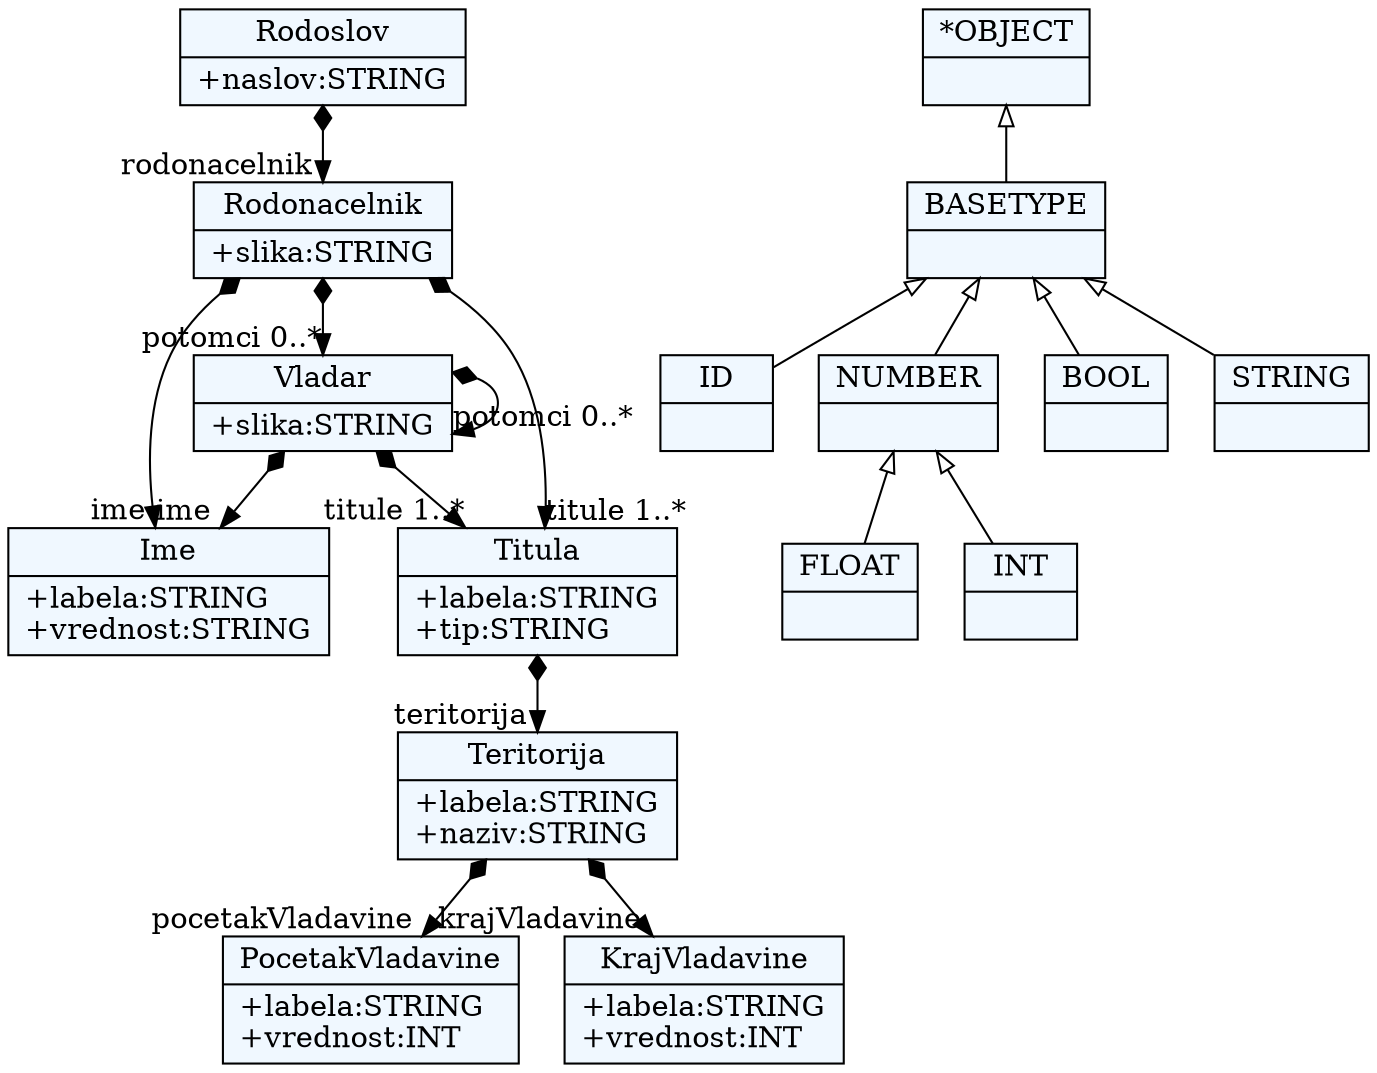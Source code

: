 
    digraph xtext {
    fontname = "Bitstream Vera Sans"
    fontsize = 8
    node[
        shape=record,
        style=filled,
        fillcolor=aliceblue
    ]
    nodesep = 0.3
    edge[dir=black,arrowtail=empty]


1921556205448 -> 1921556208280[arrowtail=diamond, dir=both, headlabel="rodonacelnik "]
1921556205448[ label="{Rodoslov|+naslov:STRING\l}"]

1921556214888[ label="{PocetakVladavine|+labela:STRING\l+vrednost:INT\l}"]

1921556212056 -> 1921556214888[arrowtail=diamond, dir=both, headlabel="pocetakVladavine "]
1921556212056 -> 1921556190344[arrowtail=diamond, dir=both, headlabel="krajVladavine "]
1921556212056[ label="{Teritorija|+labela:STRING\l+naziv:STRING\l}"]

1921556208280 -> 1921556195064[arrowtail=diamond, dir=both, headlabel="ime "]
1921556208280 -> 1921556209224[arrowtail=diamond, dir=both, headlabel="titule 1..*"]
1921556208280 -> 1921556215832[arrowtail=diamond, dir=both, headlabel="potomci 0..*"]
1921556208280[ label="{Rodonacelnik|+slika:STRING\l}"]

1921556209224 -> 1921556212056[arrowtail=diamond, dir=both, headlabel="teritorija "]
1921556209224[ label="{Titula|+labela:STRING\l+tip:STRING\l}"]

1921556190344[ label="{KrajVladavine|+labela:STRING\l+vrednost:INT\l}"]

1921556195064[ label="{Ime|+labela:STRING\l+vrednost:STRING\l}"]

1921556215832 -> 1921556195064[arrowtail=diamond, dir=both, headlabel="ime "]
1921556215832 -> 1921556209224[arrowtail=diamond, dir=both, headlabel="titule 1..*"]
1921556215832 -> 1921556215832[arrowtail=diamond, dir=both, headlabel="potomci 0..*"]
1921556215832[ label="{Vladar|+slika:STRING\l}"]

1921556314952[ label="{FLOAT|}"]

1921556200728[ label="{*OBJECT|}"]
1921556200728 -> 1921556319672 [dir=back]

1921556301736[ label="{ID|}"]

1921556319672[ label="{BASETYPE|}"]
1921556319672 -> 1921556315896 [dir=back]
1921556319672 -> 1921556277192 [dir=back]
1921556319672 -> 1921556301736 [dir=back]
1921556319672 -> 1921556306456 [dir=back]

1921556315896[ label="{NUMBER|}"]
1921556315896 -> 1921556314952 [dir=back]
1921556315896 -> 1921556313064 [dir=back]

1921556313064[ label="{INT|}"]

1921556306456[ label="{STRING|}"]

1921556277192[ label="{BOOL|}"]


}
